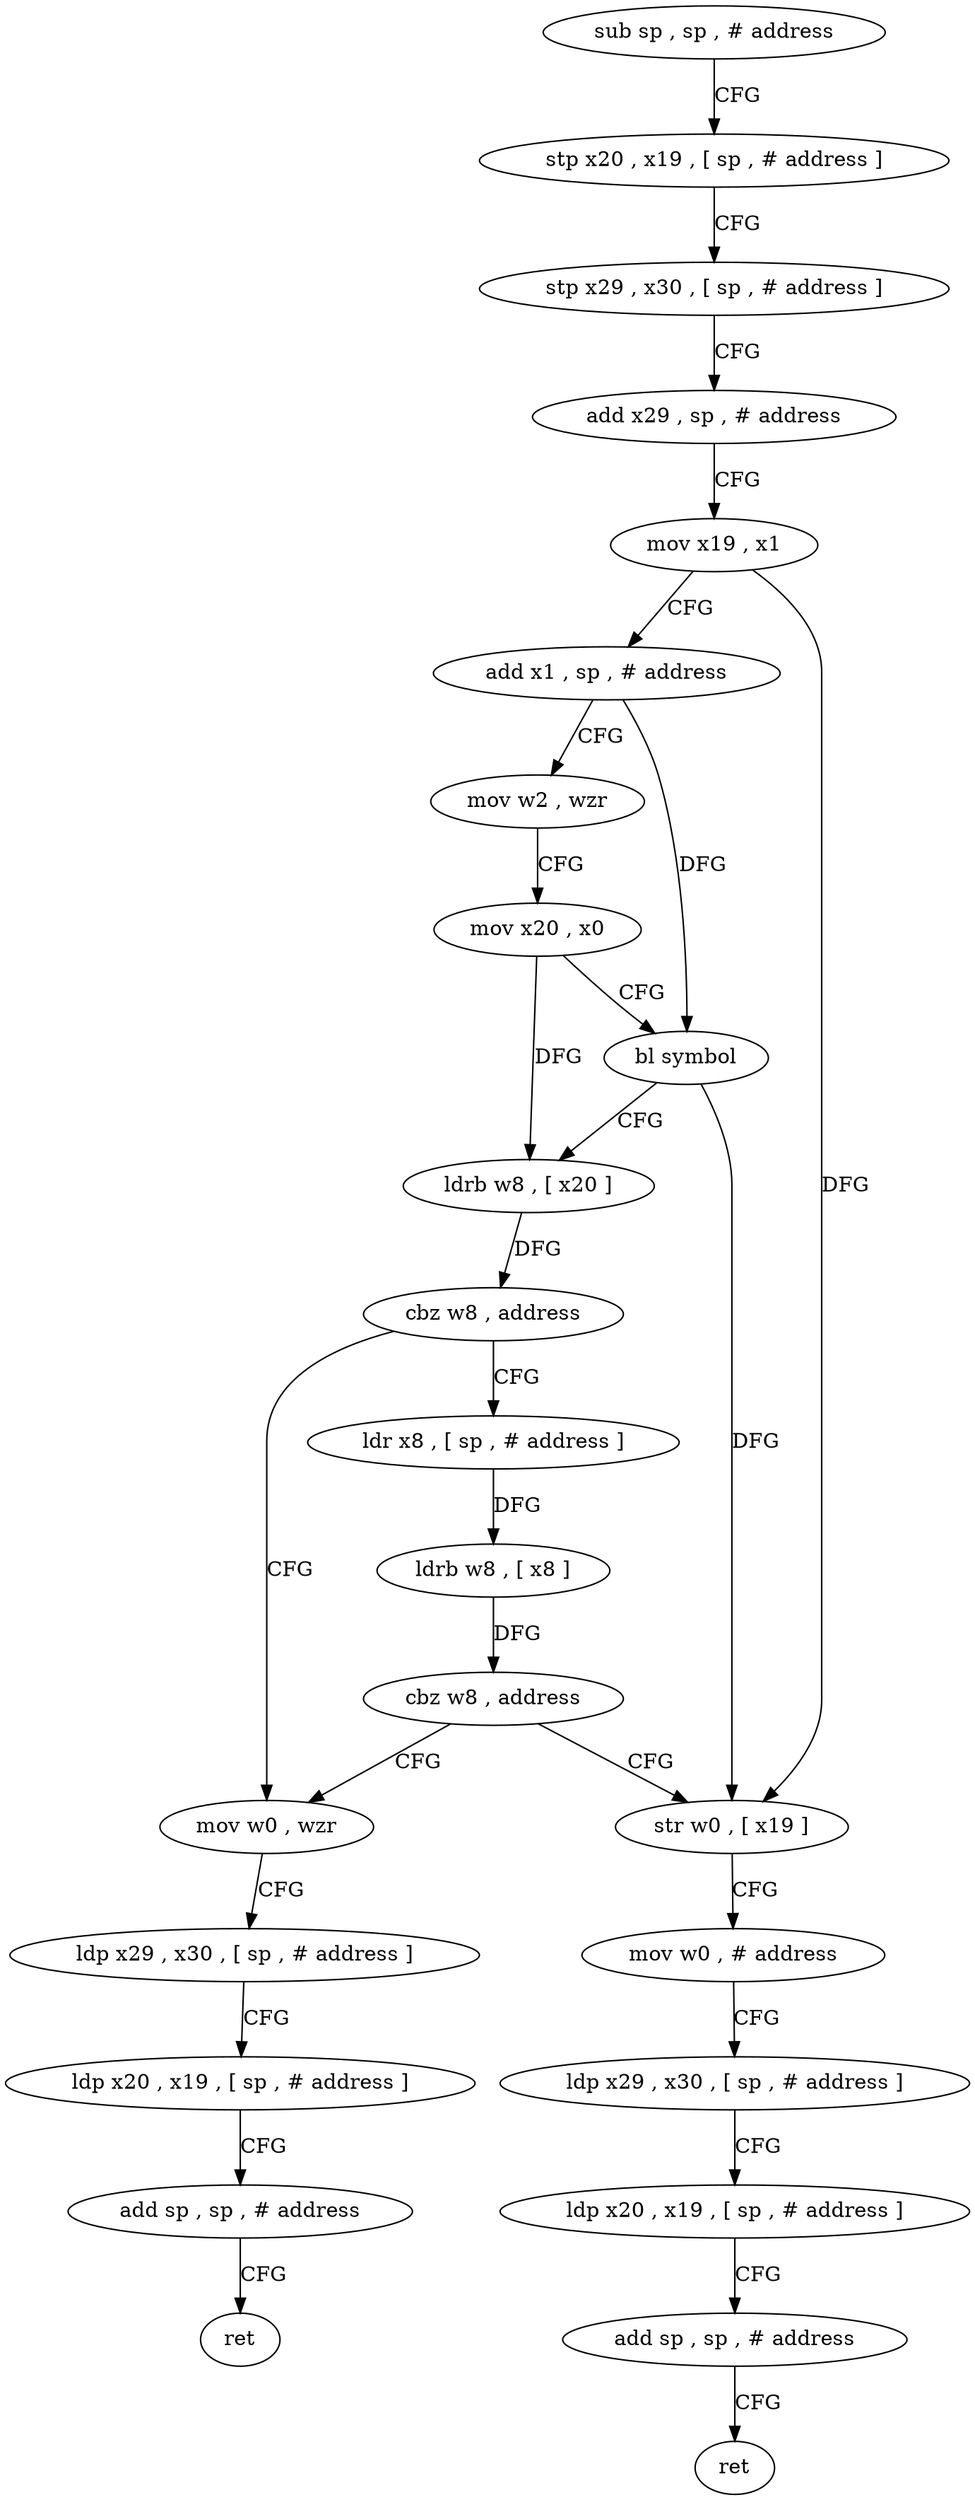 digraph "func" {
"72164" [label = "sub sp , sp , # address" ]
"72168" [label = "stp x20 , x19 , [ sp , # address ]" ]
"72172" [label = "stp x29 , x30 , [ sp , # address ]" ]
"72176" [label = "add x29 , sp , # address" ]
"72180" [label = "mov x19 , x1" ]
"72184" [label = "add x1 , sp , # address" ]
"72188" [label = "mov w2 , wzr" ]
"72192" [label = "mov x20 , x0" ]
"72196" [label = "bl symbol" ]
"72200" [label = "ldrb w8 , [ x20 ]" ]
"72204" [label = "cbz w8 , address" ]
"72220" [label = "mov w0 , wzr" ]
"72208" [label = "ldr x8 , [ sp , # address ]" ]
"72224" [label = "ldp x29 , x30 , [ sp , # address ]" ]
"72228" [label = "ldp x20 , x19 , [ sp , # address ]" ]
"72232" [label = "add sp , sp , # address" ]
"72236" [label = "ret" ]
"72212" [label = "ldrb w8 , [ x8 ]" ]
"72216" [label = "cbz w8 , address" ]
"72240" [label = "str w0 , [ x19 ]" ]
"72244" [label = "mov w0 , # address" ]
"72248" [label = "ldp x29 , x30 , [ sp , # address ]" ]
"72252" [label = "ldp x20 , x19 , [ sp , # address ]" ]
"72256" [label = "add sp , sp , # address" ]
"72260" [label = "ret" ]
"72164" -> "72168" [ label = "CFG" ]
"72168" -> "72172" [ label = "CFG" ]
"72172" -> "72176" [ label = "CFG" ]
"72176" -> "72180" [ label = "CFG" ]
"72180" -> "72184" [ label = "CFG" ]
"72180" -> "72240" [ label = "DFG" ]
"72184" -> "72188" [ label = "CFG" ]
"72184" -> "72196" [ label = "DFG" ]
"72188" -> "72192" [ label = "CFG" ]
"72192" -> "72196" [ label = "CFG" ]
"72192" -> "72200" [ label = "DFG" ]
"72196" -> "72200" [ label = "CFG" ]
"72196" -> "72240" [ label = "DFG" ]
"72200" -> "72204" [ label = "DFG" ]
"72204" -> "72220" [ label = "CFG" ]
"72204" -> "72208" [ label = "CFG" ]
"72220" -> "72224" [ label = "CFG" ]
"72208" -> "72212" [ label = "DFG" ]
"72224" -> "72228" [ label = "CFG" ]
"72228" -> "72232" [ label = "CFG" ]
"72232" -> "72236" [ label = "CFG" ]
"72212" -> "72216" [ label = "DFG" ]
"72216" -> "72240" [ label = "CFG" ]
"72216" -> "72220" [ label = "CFG" ]
"72240" -> "72244" [ label = "CFG" ]
"72244" -> "72248" [ label = "CFG" ]
"72248" -> "72252" [ label = "CFG" ]
"72252" -> "72256" [ label = "CFG" ]
"72256" -> "72260" [ label = "CFG" ]
}
